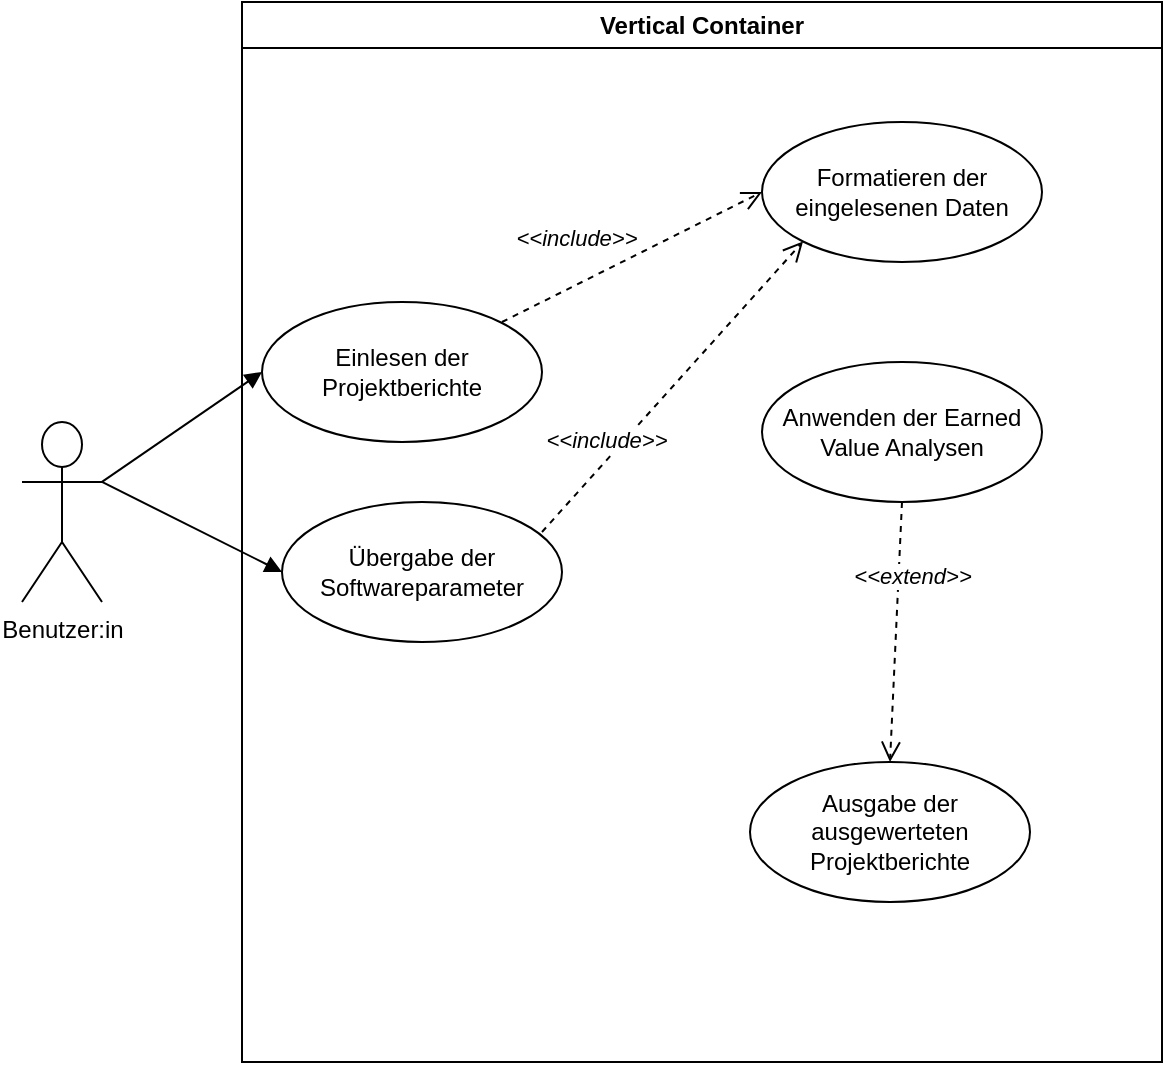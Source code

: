 <mxfile version="24.4.0" type="github">
  <diagram name="Seite-1" id="G-SE2IYkhQB5oXButjqD">
    <mxGraphModel dx="1252" dy="705" grid="1" gridSize="10" guides="1" tooltips="1" connect="1" arrows="1" fold="1" page="1" pageScale="1" pageWidth="827" pageHeight="1169" math="0" shadow="0">
      <root>
        <mxCell id="0" />
        <mxCell id="1" parent="0" />
        <object label="Benutzer:in" id="9fEoeXmsIigOImRHg2mx-1">
          <mxCell style="shape=umlActor;verticalLabelPosition=bottom;verticalAlign=top;html=1;" vertex="1" parent="1">
            <mxGeometry x="50" y="230" width="40" height="90" as="geometry" />
          </mxCell>
        </object>
        <mxCell id="9fEoeXmsIigOImRHg2mx-9" value="Vertical Container" style="swimlane;whiteSpace=wrap;" vertex="1" parent="1">
          <mxGeometry x="160" y="20" width="460" height="530" as="geometry" />
        </mxCell>
        <mxCell id="9fEoeXmsIigOImRHg2mx-5" value="Übergabe der Softwareparameter" style="ellipse;whiteSpace=wrap;html=1;" vertex="1" parent="9fEoeXmsIigOImRHg2mx-9">
          <mxGeometry x="20" y="250" width="140" height="70" as="geometry" />
        </mxCell>
        <mxCell id="9fEoeXmsIigOImRHg2mx-4" value="Einlesen der Projektberichte" style="ellipse;whiteSpace=wrap;html=1;" vertex="1" parent="9fEoeXmsIigOImRHg2mx-9">
          <mxGeometry x="10" y="150" width="140" height="70" as="geometry" />
        </mxCell>
        <mxCell id="9fEoeXmsIigOImRHg2mx-8" value="Ausgabe der ausgewerteten Projektberichte" style="ellipse;whiteSpace=wrap;html=1;" vertex="1" parent="9fEoeXmsIigOImRHg2mx-9">
          <mxGeometry x="254" y="380" width="140" height="70" as="geometry" />
        </mxCell>
        <mxCell id="9fEoeXmsIigOImRHg2mx-7" value="Anwenden der Earned Value Analysen" style="ellipse;whiteSpace=wrap;html=1;" vertex="1" parent="9fEoeXmsIigOImRHg2mx-9">
          <mxGeometry x="260" y="180" width="140" height="70" as="geometry" />
        </mxCell>
        <mxCell id="9fEoeXmsIigOImRHg2mx-6" value="Formatieren der eingelesenen Daten" style="ellipse;whiteSpace=wrap;html=1;" vertex="1" parent="9fEoeXmsIigOImRHg2mx-9">
          <mxGeometry x="260" y="60" width="140" height="70" as="geometry" />
        </mxCell>
        <mxCell id="9fEoeXmsIigOImRHg2mx-10" value="&amp;lt;&amp;lt;include&amp;gt;&amp;gt;" style="html=1;verticalAlign=middle;endArrow=open;dashed=1;endSize=8;curved=0;rounded=0;entryX=0;entryY=0.5;entryDx=0;entryDy=0;labelPosition=center;verticalLabelPosition=middle;align=center;fontStyle=2;textDirection=ltr;" edge="1" parent="9fEoeXmsIigOImRHg2mx-9" target="9fEoeXmsIigOImRHg2mx-6">
          <mxGeometry x="-0.286" y="21" relative="1" as="geometry">
            <mxPoint x="130" y="160" as="sourcePoint" />
            <mxPoint x="180" y="160" as="targetPoint" />
            <mxPoint as="offset" />
          </mxGeometry>
        </mxCell>
        <mxCell id="9fEoeXmsIigOImRHg2mx-15" value="&amp;lt;&amp;lt;include&amp;gt;&amp;gt;" style="html=1;verticalAlign=middle;endArrow=open;dashed=1;endSize=8;curved=0;rounded=0;entryX=0;entryY=1;entryDx=0;entryDy=0;labelPosition=center;verticalLabelPosition=middle;align=center;fontStyle=2;textDirection=ltr;" edge="1" parent="9fEoeXmsIigOImRHg2mx-9" target="9fEoeXmsIigOImRHg2mx-6">
          <mxGeometry x="-0.43" y="7" relative="1" as="geometry">
            <mxPoint x="150" y="265" as="sourcePoint" />
            <mxPoint x="240" y="200" as="targetPoint" />
            <mxPoint as="offset" />
          </mxGeometry>
        </mxCell>
        <mxCell id="9fEoeXmsIigOImRHg2mx-20" value="&amp;lt;&amp;lt;extend&amp;gt;&amp;gt;" style="html=1;verticalAlign=middle;endArrow=open;dashed=1;endSize=8;curved=0;rounded=0;entryX=0.5;entryY=0;entryDx=0;entryDy=0;labelPosition=center;verticalLabelPosition=middle;align=center;fontStyle=2;textDirection=ltr;exitX=0.5;exitY=1;exitDx=0;exitDy=0;" edge="1" parent="9fEoeXmsIigOImRHg2mx-9" source="9fEoeXmsIigOImRHg2mx-7" target="9fEoeXmsIigOImRHg2mx-8">
          <mxGeometry x="-0.43" y="7" relative="1" as="geometry">
            <mxPoint x="89" y="450" as="sourcePoint" />
            <mxPoint x="220" y="305" as="targetPoint" />
            <mxPoint as="offset" />
          </mxGeometry>
        </mxCell>
        <mxCell id="9fEoeXmsIigOImRHg2mx-18" value="" style="html=1;verticalAlign=bottom;endArrow=block;curved=0;rounded=0;exitX=1;exitY=0.333;exitDx=0;exitDy=0;exitPerimeter=0;entryX=0;entryY=0.5;entryDx=0;entryDy=0;" edge="1" parent="1" source="9fEoeXmsIigOImRHg2mx-1" target="9fEoeXmsIigOImRHg2mx-5">
          <mxGeometry width="80" relative="1" as="geometry">
            <mxPoint x="100" y="250" as="sourcePoint" />
            <mxPoint x="180" y="250" as="targetPoint" />
          </mxGeometry>
        </mxCell>
        <mxCell id="9fEoeXmsIigOImRHg2mx-17" value="" style="html=1;verticalAlign=bottom;endArrow=block;curved=0;rounded=0;entryX=0;entryY=0.5;entryDx=0;entryDy=0;exitX=1;exitY=0.333;exitDx=0;exitDy=0;exitPerimeter=0;" edge="1" parent="1" source="9fEoeXmsIigOImRHg2mx-1" target="9fEoeXmsIigOImRHg2mx-4">
          <mxGeometry width="80" relative="1" as="geometry">
            <mxPoint x="100" y="250" as="sourcePoint" />
            <mxPoint x="180" y="250" as="targetPoint" />
          </mxGeometry>
        </mxCell>
      </root>
    </mxGraphModel>
  </diagram>
</mxfile>
